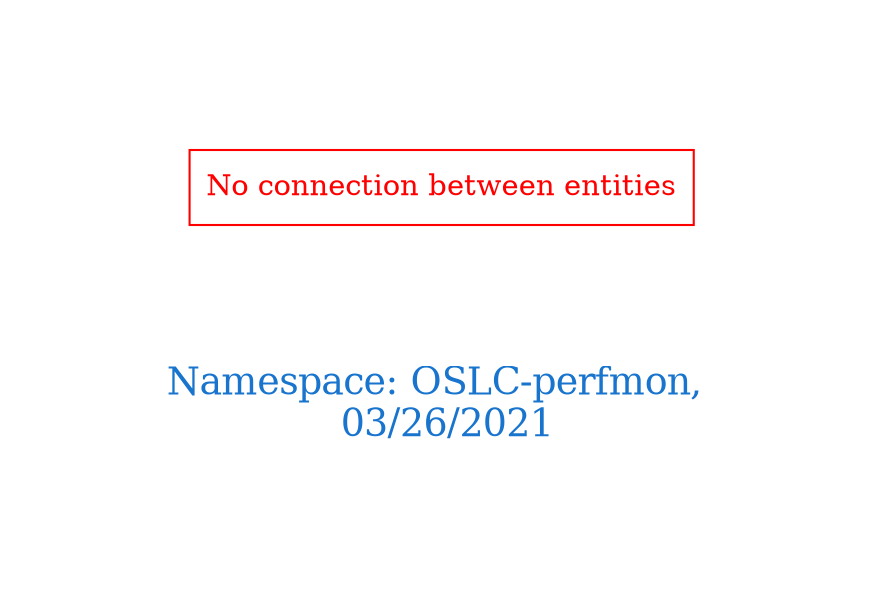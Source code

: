 digraph OGIT_ontology {
 graph [ rankdir= LR,pad=1 
fontsize = 18,
fontcolor= dodgerblue3,label = "\n\n\nNamespace: OSLC-perfmon, \n 03/26/2021"];
node[shape=polygon];
edge [  color="gray81"];

"No connection between entities" [fontcolor = "red",color="red", shape="polygon"]
}

